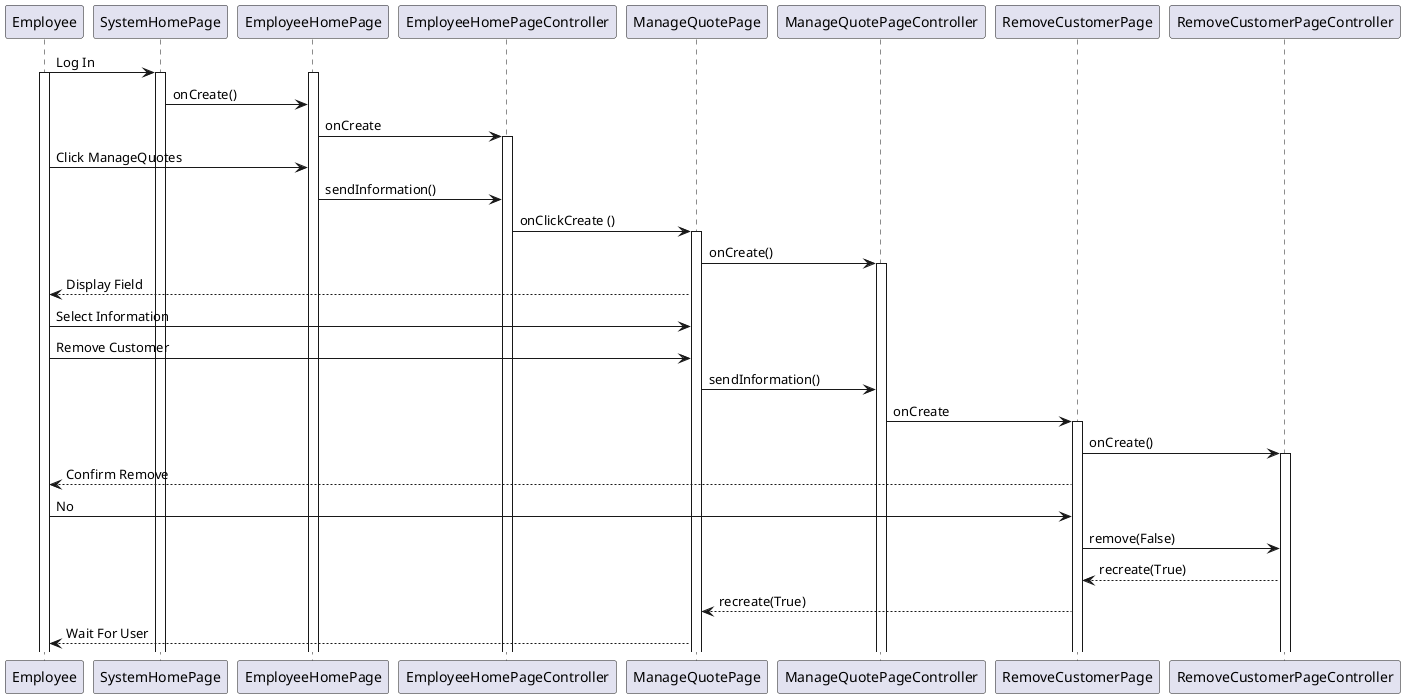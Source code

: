 @startuml
Employee -> SystemHomePage : Log In
activate Employee
activate SystemHomePage
activate EmployeeHomePage
SystemHomePage -> EmployeeHomePage  : onCreate()
EmployeeHomePage -> EmployeeHomePageController: onCreate
activate EmployeeHomePageController
Employee -> EmployeeHomePage : Click ManageQuotes
EmployeeHomePage -> EmployeeHomePageController : sendInformation()
EmployeeHomePageController -> ManageQuotePage : onClickCreate ()
activate ManageQuotePage
ManageQuotePage -> ManageQuotePageController : onCreate()
activate ManageQuotePageController
ManageQuotePage --> Employee : Display Field
Employee -> ManageQuotePage : Select Information
Employee -> ManageQuotePage : Remove Customer
ManageQuotePage -> ManageQuotePageController : sendInformation()
ManageQuotePageController -> RemoveCustomerPage : onCreate
activate RemoveCustomerPage
RemoveCustomerPage -> RemoveCustomerPageController : onCreate()
activate RemoveCustomerPageController
RemoveCustomerPage --> Employee : Confirm Remove
Employee -> RemoveCustomerPage : No
RemoveCustomerPage -> RemoveCustomerPageController : remove(False)
RemoveCustomerPageController --> RemoveCustomerPage : recreate(True)
RemoveCustomerPage --> ManageQuotePage : recreate(True)
ManageQuotePage --> Employee : Wait For User

@enduml